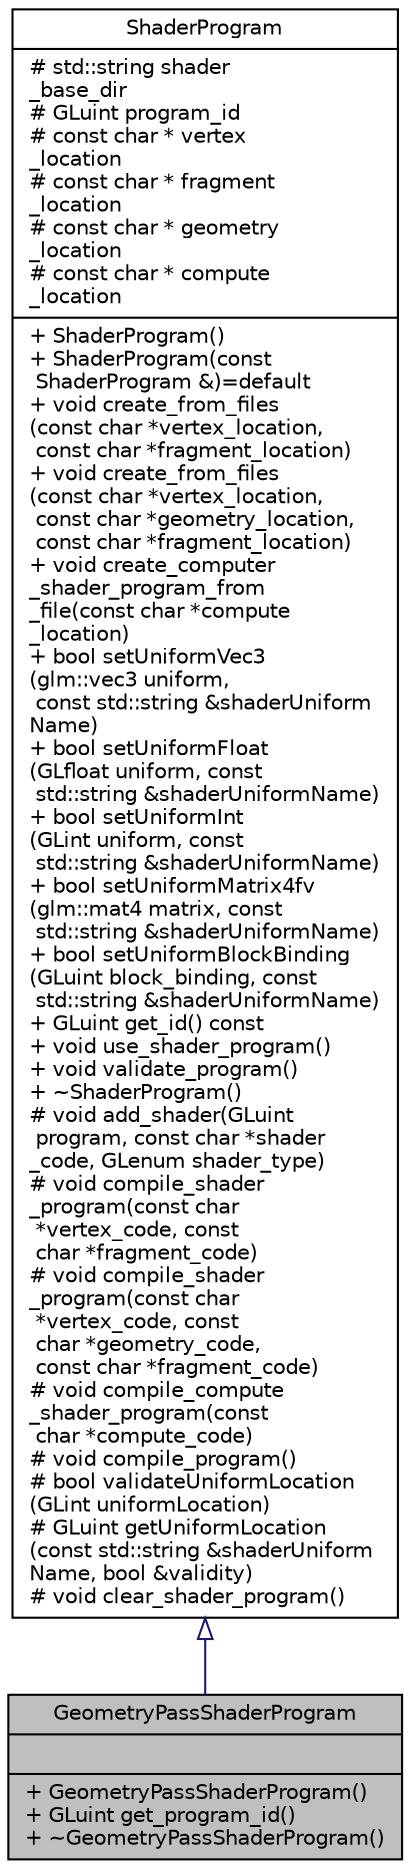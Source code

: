 digraph "GeometryPassShaderProgram"
{
 // INTERACTIVE_SVG=YES
 // LATEX_PDF_SIZE
  bgcolor="transparent";
  edge [fontname="Helvetica",fontsize="10",labelfontname="Helvetica",labelfontsize="10"];
  node [fontname="Helvetica",fontsize="10",shape=record];
  Node1 [label="{GeometryPassShaderProgram\n||+  GeometryPassShaderProgram()\l+ GLuint get_program_id()\l+  ~GeometryPassShaderProgram()\l}",height=0.2,width=0.4,color="black", fillcolor="grey75", style="filled", fontcolor="black",tooltip=" "];
  Node2 -> Node1 [dir="back",color="midnightblue",fontsize="10",style="solid",arrowtail="onormal",fontname="Helvetica"];
  Node2 [label="{ShaderProgram\n|# std::string shader\l_base_dir\l# GLuint program_id\l# const char * vertex\l_location\l# const char * fragment\l_location\l# const char * geometry\l_location\l# const char * compute\l_location\l|+  ShaderProgram()\l+  ShaderProgram(const\l ShaderProgram &)=default\l+ void create_from_files\l(const char *vertex_location,\l const char *fragment_location)\l+ void create_from_files\l(const char *vertex_location,\l const char *geometry_location,\l const char *fragment_location)\l+ void create_computer\l_shader_program_from\l_file(const char *compute\l_location)\l+ bool setUniformVec3\l(glm::vec3 uniform,\l const std::string &shaderUniform\lName)\l+ bool setUniformFloat\l(GLfloat uniform, const\l std::string &shaderUniformName)\l+ bool setUniformInt\l(GLint uniform, const\l std::string &shaderUniformName)\l+ bool setUniformMatrix4fv\l(glm::mat4 matrix, const\l std::string &shaderUniformName)\l+ bool setUniformBlockBinding\l(GLuint block_binding, const\l std::string &shaderUniformName)\l+ GLuint get_id() const\l+ void use_shader_program()\l+ void validate_program()\l+  ~ShaderProgram()\l# void add_shader(GLuint\l program, const char *shader\l_code, GLenum shader_type)\l# void compile_shader\l_program(const char\l *vertex_code, const\l char *fragment_code)\l# void compile_shader\l_program(const char\l *vertex_code, const\l char *geometry_code,\l const char *fragment_code)\l# void compile_compute\l_shader_program(const\l char *compute_code)\l# void compile_program()\l# bool validateUniformLocation\l(GLint uniformLocation)\l# GLuint getUniformLocation\l(const std::string &shaderUniform\lName, bool &validity)\l# void clear_shader_program()\l}",height=0.2,width=0.4,color="black",URL="$d8/dc4/class_shader_program.html",tooltip=" "];
}
